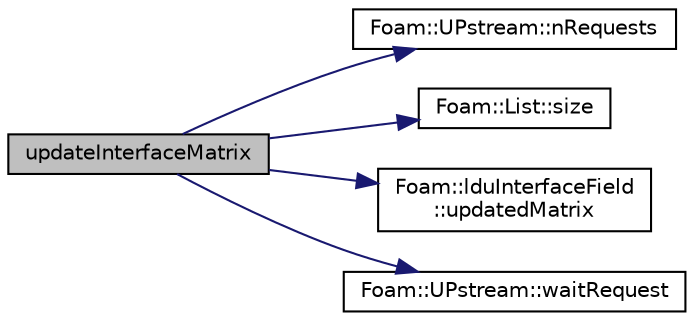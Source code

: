 digraph "updateInterfaceMatrix"
{
  bgcolor="transparent";
  edge [fontname="Helvetica",fontsize="10",labelfontname="Helvetica",labelfontsize="10"];
  node [fontname="Helvetica",fontsize="10",shape=record];
  rankdir="LR";
  Node1 [label="updateInterfaceMatrix",height=0.2,width=0.4,color="black", fillcolor="grey75", style="filled", fontcolor="black"];
  Node1 -> Node2 [color="midnightblue",fontsize="10",style="solid",fontname="Helvetica"];
  Node2 [label="Foam::UPstream::nRequests",height=0.2,width=0.4,color="black",URL="$a02862.html#a85d3ef750354c4fb119608680f4e857f",tooltip="Get number of outstanding requests. "];
  Node1 -> Node3 [color="midnightblue",fontsize="10",style="solid",fontname="Helvetica"];
  Node3 [label="Foam::List::size",height=0.2,width=0.4,color="black",URL="$a01391.html#a8a5f6fa29bd4b500caf186f60245b384",tooltip="Override size to be inconsistent with allocated storage. "];
  Node1 -> Node4 [color="midnightblue",fontsize="10",style="solid",fontname="Helvetica"];
  Node4 [label="Foam::lduInterfaceField\l::updatedMatrix",height=0.2,width=0.4,color="black",URL="$a01303.html#ad21ff98b99489ef4076a28d165247280",tooltip="Whether matrix has been updated. "];
  Node1 -> Node5 [color="midnightblue",fontsize="10",style="solid",fontname="Helvetica"];
  Node5 [label="Foam::UPstream::waitRequest",height=0.2,width=0.4,color="black",URL="$a02862.html#af86bb6951d1badbe6fb7dcfd7bf33456",tooltip="Wait until request i has finished. "];
}
